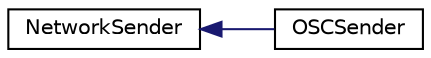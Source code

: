 digraph "Graphical Class Hierarchy"
{
 // LATEX_PDF_SIZE
  edge [fontname="Helvetica",fontsize="10",labelfontname="Helvetica",labelfontsize="10"];
  node [fontname="Helvetica",fontsize="10",shape=record];
  rankdir="LR";
  Node0 [label="NetworkSender",height=0.2,width=0.4,color="black", fillcolor="white", style="filled",URL="$class_network_sender.html",tooltip="Prototype class for implemetation - holds virtual methods."];
  Node0 -> Node1 [dir="back",color="midnightblue",fontsize="10",style="solid",fontname="Helvetica"];
  Node1 [label="OSCSender",height=0.2,width=0.4,color="black", fillcolor="white", style="filled",URL="$class_o_s_c_sender.html",tooltip="Implements OSC Protocol."];
}
